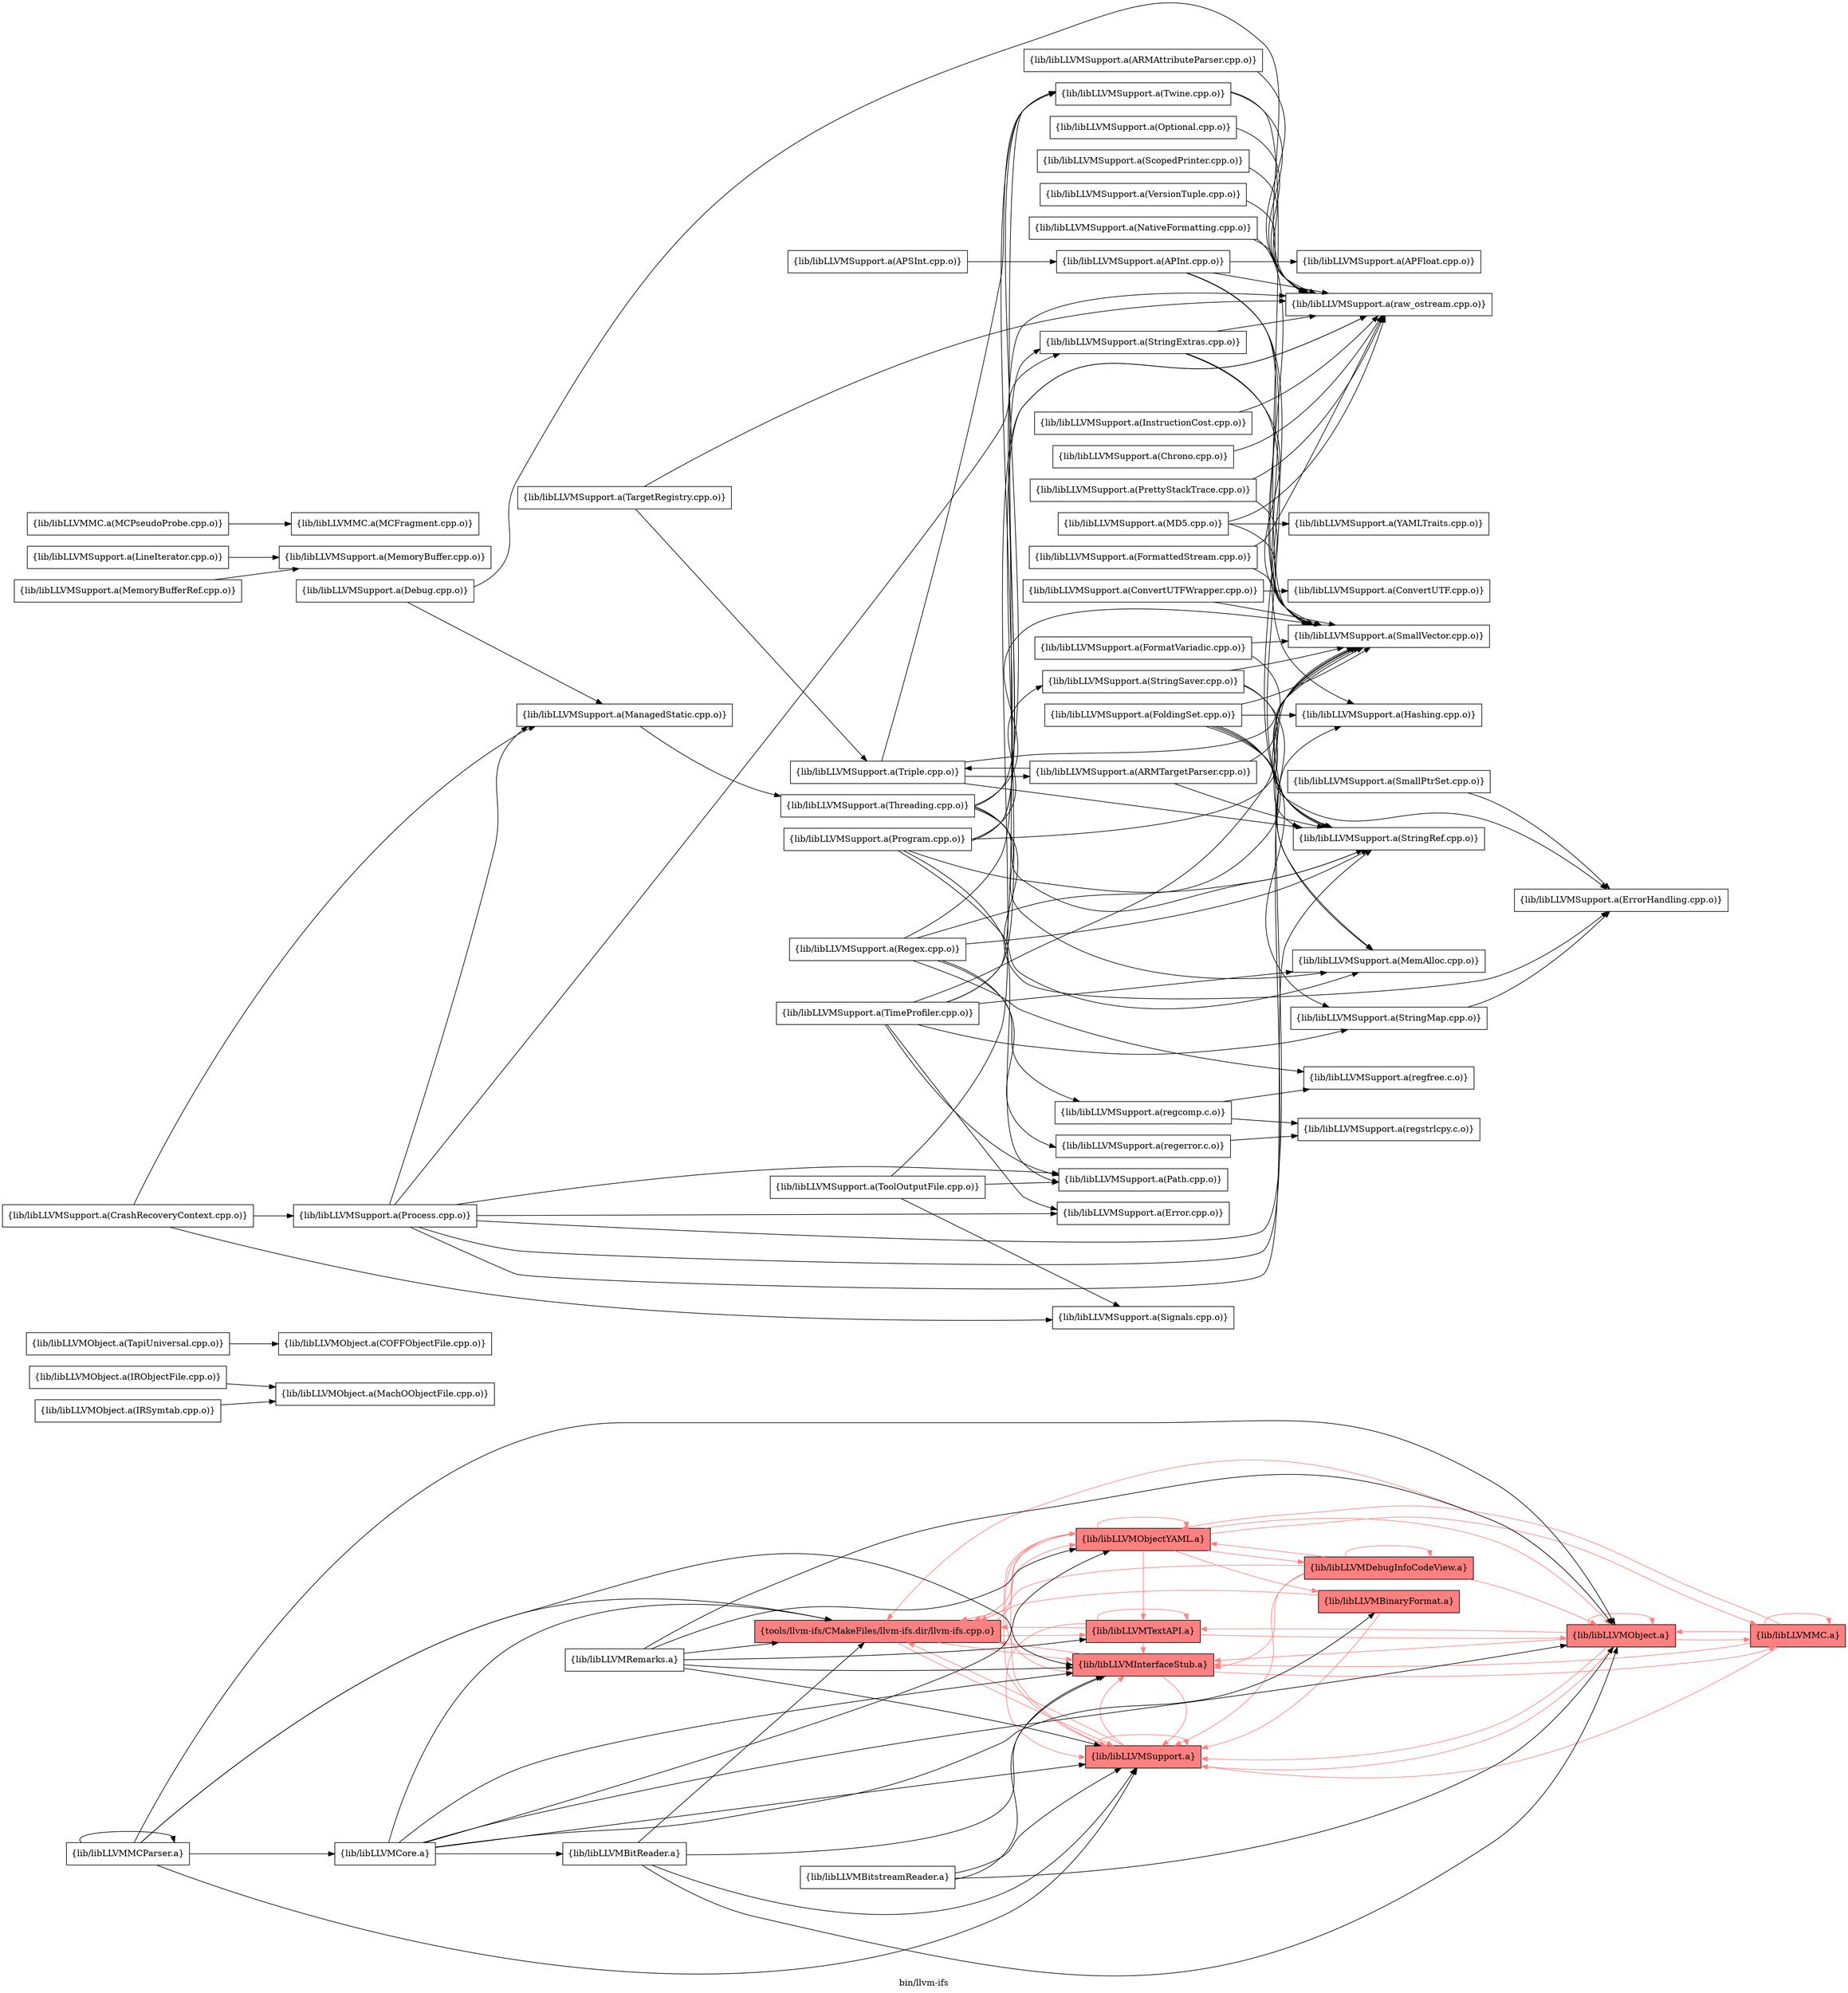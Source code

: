 digraph "bin/llvm-ifs" {
	label="bin/llvm-ifs";
	rankdir="LR"
	{ rank=same; Node0x55894fde8a28;  }
	{ rank=same; Node0x55894fdec178; Node0x55894fdecb78; Node0x55894fded078; Node0x55894fde86b8;  }

	Node0x55894fde8a28 [shape=record,shape=box,style=filled,fillcolor="1.000000 0.5 1",group=1,label="{tools/llvm-ifs/CMakeFiles/llvm-ifs.dir/llvm-ifs.cpp.o}"];
	Node0x55894fde8a28 -> Node0x55894fdec178[color="1.000000 0.5 1"];
	Node0x55894fde8a28 -> Node0x55894fdecb78[color="1.000000 0.5 1"];
	Node0x55894fde8a28 -> Node0x55894fded078[color="1.000000 0.5 1"];
	Node0x55894fde8a28 -> Node0x55894fde86b8[color="1.000000 0.5 1"];
	Node0x55894fdec178 [shape=record,shape=box,style=filled,fillcolor="1.000000 0.5 1",group=1,label="{lib/libLLVMInterfaceStub.a}"];
	Node0x55894fdec178 -> Node0x55894fde8a28[color="1.000000 0.5 1"];
	Node0x55894fdec178 -> Node0x55894fdecb78[color="1.000000 0.5 1"];
	Node0x55894fdec178 -> Node0x55894fde6138[color="1.000000 0.5 1"];
	Node0x55894fdecb78 [shape=record,shape=box,style=filled,fillcolor="1.000000 0.5 1",group=1,label="{lib/libLLVMSupport.a}"];
	Node0x55894fdecb78 -> Node0x55894fdec178[color="1.000000 0.5 1"];
	Node0x55894fdecb78 -> Node0x55894fdecb78[color="1.000000 0.5 1"];
	Node0x55894fdecb78 -> Node0x55894fdec678[color="1.000000 0.5 1"];
	Node0x55894fdecb78 -> Node0x55894fde8a28[color="1.000000 0.5 1"];
	Node0x55894fdecb78 -> Node0x55894fde86b8[color="1.000000 0.5 1"];
	Node0x55894fded078 [shape=record,shape=box,style=filled,fillcolor="1.000000 0.5 1",group=1,label="{lib/libLLVMTextAPI.a}"];
	Node0x55894fded078 -> Node0x55894fdecb78[color="1.000000 0.5 1"];
	Node0x55894fded078 -> Node0x55894fdec678[color="1.000000 0.5 1"];
	Node0x55894fded078 -> Node0x55894fded078[color="1.000000 0.5 1"];
	Node0x55894fded078 -> Node0x55894fde8a28[color="1.000000 0.5 1"];
	Node0x55894fded078 -> Node0x55894fdec178[color="1.000000 0.5 1"];
	Node0x55894fde86b8 [shape=record,shape=box,style=filled,fillcolor="1.000000 0.5 1",group=1,label="{lib/libLLVMObjectYAML.a}"];
	Node0x55894fde86b8 -> Node0x55894fdec178[color="1.000000 0.5 1"];
	Node0x55894fde86b8 -> Node0x55894fdec678[color="1.000000 0.5 1"];
	Node0x55894fde86b8 -> Node0x55894fdecb78[color="1.000000 0.5 1"];
	Node0x55894fde86b8 -> Node0x55894fde86b8[color="1.000000 0.5 1"];
	Node0x55894fde86b8 -> Node0x55894fde8a28[color="1.000000 0.5 1"];
	Node0x55894fde86b8 -> Node0x55894fded078[color="1.000000 0.5 1"];
	Node0x55894fde86b8 -> Node0x55894fde6138[color="1.000000 0.5 1"];
	Node0x55894fde86b8 -> Node0x55894fde5c38[color="1.000000 0.5 1"];
	Node0x55894fde86b8 -> Node0x55894fde6b38[color="1.000000 0.5 1"];
	Node0x55894fde6138 [shape=record,shape=box,style=filled,fillcolor="1.000000 0.5 1",group=1,label="{lib/libLLVMMC.a}"];
	Node0x55894fde6138 -> Node0x55894fdecb78[color="1.000000 0.5 1"];
	Node0x55894fde6138 -> Node0x55894fde86b8[color="1.000000 0.5 1"];
	Node0x55894fde6138 -> Node0x55894fde6138[color="1.000000 0.5 1"];
	Node0x55894fde6138 -> Node0x55894fdec178[color="1.000000 0.5 1"];
	Node0x55894fde6138 -> Node0x55894fdec678[color="1.000000 0.5 1"];
	Node0x55894fdec678 [shape=record,shape=box,style=filled,fillcolor="1.000000 0.5 1",group=1,label="{lib/libLLVMObject.a}"];
	Node0x55894fdec678 -> Node0x55894fde8a28[color="1.000000 0.5 1"];
	Node0x55894fdec678 -> Node0x55894fdecb78[color="1.000000 0.5 1"];
	Node0x55894fdec678 -> Node0x55894fdec178[color="1.000000 0.5 1"];
	Node0x55894fdec678 -> Node0x55894fdec678[color="1.000000 0.5 1"];
	Node0x55894fdec678 -> Node0x55894fde6138[color="1.000000 0.5 1"];
	Node0x55894fdec678 -> Node0x55894fded078[color="1.000000 0.5 1"];
	Node0x55894fdebc28 [shape=record,shape=box,group=0,label="{lib/libLLVMObject.a(IRObjectFile.cpp.o)}"];
	Node0x55894fdebc28 -> Node0x55894fde97e8;
	Node0x55894fde97e8 [shape=record,shape=box,group=0,label="{lib/libLLVMObject.a(MachOObjectFile.cpp.o)}"];
	Node0x55894fdeafa8 [shape=record,shape=box,group=0,label="{lib/libLLVMObject.a(IRSymtab.cpp.o)}"];
	Node0x55894fdeafa8 -> Node0x55894fde97e8;
	Node0x55894fdec538 [shape=record,shape=box,group=0,label="{lib/libLLVMObject.a(TapiUniversal.cpp.o)}"];
	Node0x55894fdec538 -> Node0x55894fde4108;
	Node0x55894fde4108 [shape=record,shape=box,group=0,label="{lib/libLLVMObject.a(COFFObjectFile.cpp.o)}"];
	Node0x55894fdea5f8 [shape=record,shape=box,group=0,label="{lib/libLLVMSupport.a(ARMAttributeParser.cpp.o)}"];
	Node0x55894fdea5f8 -> Node0x55894fde63b8;
	Node0x55894fde63b8 [shape=record,shape=box,group=0,label="{lib/libLLVMSupport.a(raw_ostream.cpp.o)}"];
	Node0x55894fde5f58 [shape=record,shape=box,group=0,label="{lib/libLLVMSupport.a(ConvertUTFWrapper.cpp.o)}"];
	Node0x55894fde5f58 -> Node0x55894fde5f08;
	Node0x55894fde5f58 -> Node0x55894fdec358;
	Node0x55894fde5f08 [shape=record,shape=box,group=0,label="{lib/libLLVMSupport.a(ConvertUTF.cpp.o)}"];
	Node0x55894fdec358 [shape=record,shape=box,group=0,label="{lib/libLLVMSupport.a(SmallVector.cpp.o)}"];
	Node0x55894fde9518 [shape=record,shape=box,group=0,label="{lib/libLLVMSupport.a(Debug.cpp.o)}"];
	Node0x55894fde9518 -> Node0x55894fde7ad8;
	Node0x55894fde9518 -> Node0x55894fde63b8;
	Node0x55894fde7ad8 [shape=record,shape=box,group=0,label="{lib/libLLVMSupport.a(ManagedStatic.cpp.o)}"];
	Node0x55894fde7ad8 -> Node0x55894fde4608;
	Node0x55894fde9928 [shape=record,shape=box,group=0,label="{lib/libLLVMSupport.a(FormatVariadic.cpp.o)}"];
	Node0x55894fde9928 -> Node0x55894fdec358;
	Node0x55894fde9928 -> Node0x55894fde6e58;
	Node0x55894fde6e58 [shape=record,shape=box,group=0,label="{lib/libLLVMSupport.a(StringRef.cpp.o)}"];
	Node0x55894fde4608 [shape=record,shape=box,group=0,label="{lib/libLLVMSupport.a(Threading.cpp.o)}"];
	Node0x55894fde4608 -> Node0x55894fde8938;
	Node0x55894fde4608 -> Node0x55894fde8708;
	Node0x55894fde4608 -> Node0x55894fdec358;
	Node0x55894fde4608 -> Node0x55894fde6e58;
	Node0x55894fde4608 -> Node0x55894fde9f18;
	Node0x55894fde9fb8 [shape=record,shape=box,group=0,label="{lib/libLLVMSupport.a(NativeFormatting.cpp.o)}"];
	Node0x55894fde9fb8 -> Node0x55894fdec358;
	Node0x55894fde9fb8 -> Node0x55894fde63b8;
	Node0x55894fde96a8 [shape=record,shape=box,group=0,label="{lib/libLLVMSupport.a(Optional.cpp.o)}"];
	Node0x55894fde96a8 -> Node0x55894fde63b8;
	Node0x55894fdebd68 [shape=record,shape=box,group=0,label="{lib/libLLVMSupport.a(ScopedPrinter.cpp.o)}"];
	Node0x55894fdebd68 -> Node0x55894fde63b8;
	Node0x55894fdeb778 [shape=record,shape=box,group=0,label="{lib/libLLVMSupport.a(SmallPtrSet.cpp.o)}"];
	Node0x55894fdeb778 -> Node0x55894fde8938;
	Node0x55894fde8938 [shape=record,shape=box,group=0,label="{lib/libLLVMSupport.a(ErrorHandling.cpp.o)}"];
	Node0x55894fde6868 [shape=record,shape=box,group=0,label="{lib/libLLVMSupport.a(StringMap.cpp.o)}"];
	Node0x55894fde6868 -> Node0x55894fde8938;
	Node0x55894fde7628 [shape=record,shape=box,group=0,label="{lib/libLLVMSupport.a(StringSaver.cpp.o)}"];
	Node0x55894fde7628 -> Node0x55894fde8708;
	Node0x55894fde7628 -> Node0x55894fdec358;
	Node0x55894fde7628 -> Node0x55894fde6e58;
	Node0x55894fde8708 [shape=record,shape=box,group=0,label="{lib/libLLVMSupport.a(MemAlloc.cpp.o)}"];
	Node0x55894fde9018 [shape=record,shape=box,group=0,label="{lib/libLLVMSupport.a(APInt.cpp.o)}"];
	Node0x55894fde9018 -> Node0x55894fdec358;
	Node0x55894fde9018 -> Node0x55894fde6e58;
	Node0x55894fde9018 -> Node0x55894fde7b78;
	Node0x55894fde9018 -> Node0x55894fde8ac8;
	Node0x55894fde9018 -> Node0x55894fde63b8;
	Node0x55894fde7b78 [shape=record,shape=box,group=0,label="{lib/libLLVMSupport.a(APFloat.cpp.o)}"];
	Node0x55894fde8ac8 [shape=record,shape=box,group=0,label="{lib/libLLVMSupport.a(Hashing.cpp.o)}"];
	Node0x55894fde82f8 [shape=record,shape=box,group=0,label="{lib/libLLVMSupport.a(FoldingSet.cpp.o)}"];
	Node0x55894fde82f8 -> Node0x55894fde8938;
	Node0x55894fde82f8 -> Node0x55894fde8708;
	Node0x55894fde82f8 -> Node0x55894fdec358;
	Node0x55894fde82f8 -> Node0x55894fde6868;
	Node0x55894fde82f8 -> Node0x55894fde6e58;
	Node0x55894fde82f8 -> Node0x55894fde8ac8;
	Node0x55894fdea648 [shape=record,shape=box,group=0,label="{lib/libLLVMSupport.a(Triple.cpp.o)}"];
	Node0x55894fdea648 -> Node0x55894fdec358;
	Node0x55894fdea648 -> Node0x55894fde6e58;
	Node0x55894fdea648 -> Node0x55894fde99c8;
	Node0x55894fdea648 -> Node0x55894fde9f18;
	Node0x55894fde99c8 [shape=record,shape=box,group=0,label="{lib/libLLVMSupport.a(ARMTargetParser.cpp.o)}"];
	Node0x55894fde99c8 -> Node0x55894fdec358;
	Node0x55894fde99c8 -> Node0x55894fde6e58;
	Node0x55894fde99c8 -> Node0x55894fdea648;
	Node0x55894fde9f18 [shape=record,shape=box,group=0,label="{lib/libLLVMSupport.a(Twine.cpp.o)}"];
	Node0x55894fde9f18 -> Node0x55894fdec358;
	Node0x55894fde9f18 -> Node0x55894fde63b8;
	Node0x55894fde4478 [shape=record,shape=box,group=0,label="{lib/libLLVMSupport.a(VersionTuple.cpp.o)}"];
	Node0x55894fde4478 -> Node0x55894fde63b8;
	Node0x55894fde6958 [shape=record,shape=box,group=0,label="{lib/libLLVMSupport.a(LineIterator.cpp.o)}"];
	Node0x55894fde6958 -> Node0x55894fde9298;
	Node0x55894fde9298 [shape=record,shape=box,group=0,label="{lib/libLLVMSupport.a(MemoryBuffer.cpp.o)}"];
	Node0x55894fde7bc8 [shape=record,shape=box,group=0,label="{lib/libLLVMSupport.a(MD5.cpp.o)}"];
	Node0x55894fde7bc8 -> Node0x55894fdec358;
	Node0x55894fde7bc8 -> Node0x55894fde6728;
	Node0x55894fde7bc8 -> Node0x55894fde63b8;
	Node0x55894fde6728 [shape=record,shape=box,group=0,label="{lib/libLLVMSupport.a(YAMLTraits.cpp.o)}"];
	Node0x55894fde6ea8 [shape=record,shape=box,group=0,label="{lib/libLLVMSupport.a(Process.cpp.o)}"];
	Node0x55894fde6ea8 -> Node0x55894fde7858;
	Node0x55894fde6ea8 -> Node0x55894fde7ad8;
	Node0x55894fde6ea8 -> Node0x55894fdec358;
	Node0x55894fde6ea8 -> Node0x55894fde6e58;
	Node0x55894fde6ea8 -> Node0x55894fde8ac8;
	Node0x55894fde6ea8 -> Node0x55894fde7588;
	Node0x55894fde6ea8 -> Node0x55894fde68b8;
	Node0x55894fde7858 [shape=record,shape=box,group=0,label="{lib/libLLVMSupport.a(Error.cpp.o)}"];
	Node0x55894fde7588 [shape=record,shape=box,group=0,label="{lib/libLLVMSupport.a(Path.cpp.o)}"];
	Node0x55894fde68b8 [shape=record,shape=box,group=0,label="{lib/libLLVMSupport.a(StringExtras.cpp.o)}"];
	Node0x55894fde68b8 -> Node0x55894fdec358;
	Node0x55894fde68b8 -> Node0x55894fde6e58;
	Node0x55894fde68b8 -> Node0x55894fde63b8;
	Node0x55894fde7678 [shape=record,shape=box,group=0,label="{lib/libLLVMSupport.a(CrashRecoveryContext.cpp.o)}"];
	Node0x55894fde7678 -> Node0x55894fde7ad8;
	Node0x55894fde7678 -> Node0x55894fde6ea8;
	Node0x55894fde7678 -> Node0x55894fde5558;
	Node0x55894fde5558 [shape=record,shape=box,group=0,label="{lib/libLLVMSupport.a(Signals.cpp.o)}"];
	Node0x55894fde5be8 [shape=record,shape=box,group=0,label="{lib/libLLVMSupport.a(Program.cpp.o)}"];
	Node0x55894fde5be8 -> Node0x55894fde8708;
	Node0x55894fde5be8 -> Node0x55894fdec358;
	Node0x55894fde5be8 -> Node0x55894fde7628;
	Node0x55894fde5be8 -> Node0x55894fde6e58;
	Node0x55894fde5be8 -> Node0x55894fde63b8;
	Node0x55894fde5be8 -> Node0x55894fde7588;
	Node0x55894fde5be8 -> Node0x55894fde68b8;
	Node0x55894fde4ab8 [shape=record,shape=box,group=0,label="{lib/libLLVMSupport.a(TargetRegistry.cpp.o)}"];
	Node0x55894fde4ab8 -> Node0x55894fdea648;
	Node0x55894fde4ab8 -> Node0x55894fde63b8;
	Node0x55894fde5c38 [shape=record,shape=box,style=filled,fillcolor="1.000000 0.5 1",group=1,label="{lib/libLLVMBinaryFormat.a}"];
	Node0x55894fde5c38 -> Node0x55894fde8a28[color="1.000000 0.5 1"];
	Node0x55894fde5c38 -> Node0x55894fdecb78[color="1.000000 0.5 1"];
	Node0x55894fde6b38 [shape=record,shape=box,style=filled,fillcolor="1.000000 0.5 1",group=1,label="{lib/libLLVMDebugInfoCodeView.a}"];
	Node0x55894fde6b38 -> Node0x55894fdecb78[color="1.000000 0.5 1"];
	Node0x55894fde6b38 -> Node0x55894fde6b38[color="1.000000 0.5 1"];
	Node0x55894fde6b38 -> Node0x55894fdec678[color="1.000000 0.5 1"];
	Node0x55894fde6b38 -> Node0x55894fde86b8[color="1.000000 0.5 1"];
	Node0x55894fde6b38 -> Node0x55894fdec178[color="1.000000 0.5 1"];
	Node0x55894fde6b38 -> Node0x55894fde8a28[color="1.000000 0.5 1"];
	Node0x55894fdea288 [shape=record,shape=box,group=0,label="{lib/libLLVMSupport.a(APSInt.cpp.o)}"];
	Node0x55894fdea288 -> Node0x55894fde9018;
	Node0x55894fde95b8 [shape=record,shape=box,group=0,label="{lib/libLLVMBitReader.a}"];
	Node0x55894fde95b8 -> Node0x55894fde8a28;
	Node0x55894fde95b8 -> Node0x55894fdec178;
	Node0x55894fde95b8 -> Node0x55894fdec678;
	Node0x55894fde95b8 -> Node0x55894fdecb78;
	Node0x55894fded0c8 [shape=record,shape=box,group=0,label="{lib/libLLVMSupport.a(MemoryBufferRef.cpp.o)}"];
	Node0x55894fded0c8 -> Node0x55894fde9298;
	Node0x55894fde9978 [shape=record,shape=box,group=0,label="{lib/libLLVMCore.a}"];
	Node0x55894fde9978 -> Node0x55894fde8a28;
	Node0x55894fde9978 -> Node0x55894fdec678;
	Node0x55894fde9978 -> Node0x55894fdecb78;
	Node0x55894fde9978 -> Node0x55894fde86b8;
	Node0x55894fde9978 -> Node0x55894fde5c38;
	Node0x55894fde9978 -> Node0x55894fdec178;
	Node0x55894fde9978 -> Node0x55894fde95b8;
	Node0x55894fde9ce8 [shape=record,shape=box,group=0,label="{lib/libLLVMSupport.a(FormattedStream.cpp.o)}"];
	Node0x55894fde9ce8 -> Node0x55894fdec358;
	Node0x55894fde9ce8 -> Node0x55894fde63b8;
	Node0x55894fde66d8 [shape=record,shape=box,group=0,label="{lib/libLLVMSupport.a(Regex.cpp.o)}"];
	Node0x55894fde66d8 -> Node0x55894fdec358;
	Node0x55894fde66d8 -> Node0x55894fde6e58;
	Node0x55894fde66d8 -> Node0x55894fde9f18;
	Node0x55894fde66d8 -> Node0x55894fde6408;
	Node0x55894fde66d8 -> Node0x55894fde7d08;
	Node0x55894fde66d8 -> Node0x55894fde75d8;
	Node0x55894fde6408 [shape=record,shape=box,group=0,label="{lib/libLLVMSupport.a(regcomp.c.o)}"];
	Node0x55894fde6408 -> Node0x55894fde5c88;
	Node0x55894fde6408 -> Node0x55894fde7d08;
	Node0x55894fde7d08 [shape=record,shape=box,group=0,label="{lib/libLLVMSupport.a(regfree.c.o)}"];
	Node0x55894fde75d8 [shape=record,shape=box,group=0,label="{lib/libLLVMSupport.a(regerror.c.o)}"];
	Node0x55894fde75d8 -> Node0x55894fde5c88;
	Node0x55894fde5c88 [shape=record,shape=box,group=0,label="{lib/libLLVMSupport.a(regstrlcpy.c.o)}"];
	Node0x55894fdeac88 [shape=record,shape=box,group=0,label="{lib/libLLVMSupport.a(InstructionCost.cpp.o)}"];
	Node0x55894fdeac88 -> Node0x55894fde63b8;
	Node0x55894fdeb9f8 [shape=record,shape=box,group=0,label="{lib/libLLVMSupport.a(ToolOutputFile.cpp.o)}"];
	Node0x55894fdeb9f8 -> Node0x55894fde63b8;
	Node0x55894fdeb9f8 -> Node0x55894fde7588;
	Node0x55894fdeb9f8 -> Node0x55894fde5558;
	Node0x55894fde91f8 [shape=record,shape=box,group=0,label="{lib/libLLVMSupport.a(TimeProfiler.cpp.o)}"];
	Node0x55894fde91f8 -> Node0x55894fde7858;
	Node0x55894fde91f8 -> Node0x55894fde8708;
	Node0x55894fde91f8 -> Node0x55894fdec358;
	Node0x55894fde91f8 -> Node0x55894fde6868;
	Node0x55894fde91f8 -> Node0x55894fde9f18;
	Node0x55894fde91f8 -> Node0x55894fde63b8;
	Node0x55894fde91f8 -> Node0x55894fde7588;
	Node0x55894fde41f8 [shape=record,shape=box,group=0,label="{lib/libLLVMSupport.a(PrettyStackTrace.cpp.o)}"];
	Node0x55894fde41f8 -> Node0x55894fdec358;
	Node0x55894fde41f8 -> Node0x55894fde63b8;
	Node0x55894fde50f8 [shape=record,shape=box,group=0,label="{lib/libLLVMSupport.a(Chrono.cpp.o)}"];
	Node0x55894fde50f8 -> Node0x55894fde63b8;
	Node0x55894fde9e78 [shape=record,shape=box,group=0,label="{lib/libLLVMRemarks.a}"];
	Node0x55894fde9e78 -> Node0x55894fde8a28;
	Node0x55894fde9e78 -> Node0x55894fdecb78;
	Node0x55894fde9e78 -> Node0x55894fde86b8;
	Node0x55894fde9e78 -> Node0x55894fdec178;
	Node0x55894fde9e78 -> Node0x55894fdec678;
	Node0x55894fde9e78 -> Node0x55894fded078;
	Node0x55894fdea378 [shape=record,shape=box,group=0,label="{lib/libLLVMBitstreamReader.a}"];
	Node0x55894fdea378 -> Node0x55894fdec178;
	Node0x55894fdea378 -> Node0x55894fdec678;
	Node0x55894fdea378 -> Node0x55894fdecb78;
	Node0x55894fdea878 [shape=record,shape=box,group=0,label="{lib/libLLVMMCParser.a}"];
	Node0x55894fdea878 -> Node0x55894fde8a28;
	Node0x55894fdea878 -> Node0x55894fdec178;
	Node0x55894fdea878 -> Node0x55894fdec678;
	Node0x55894fdea878 -> Node0x55894fdecb78;
	Node0x55894fdea878 -> Node0x55894fdea878;
	Node0x55894fdea878 -> Node0x55894fde9978;
	Node0x55894fde4e78 [shape=record,shape=box,group=0,label="{lib/libLLVMMC.a(MCPseudoProbe.cpp.o)}"];
	Node0x55894fde4e78 -> Node0x55894fdec948;
	Node0x55894fdec948 [shape=record,shape=box,group=0,label="{lib/libLLVMMC.a(MCFragment.cpp.o)}"];
}
